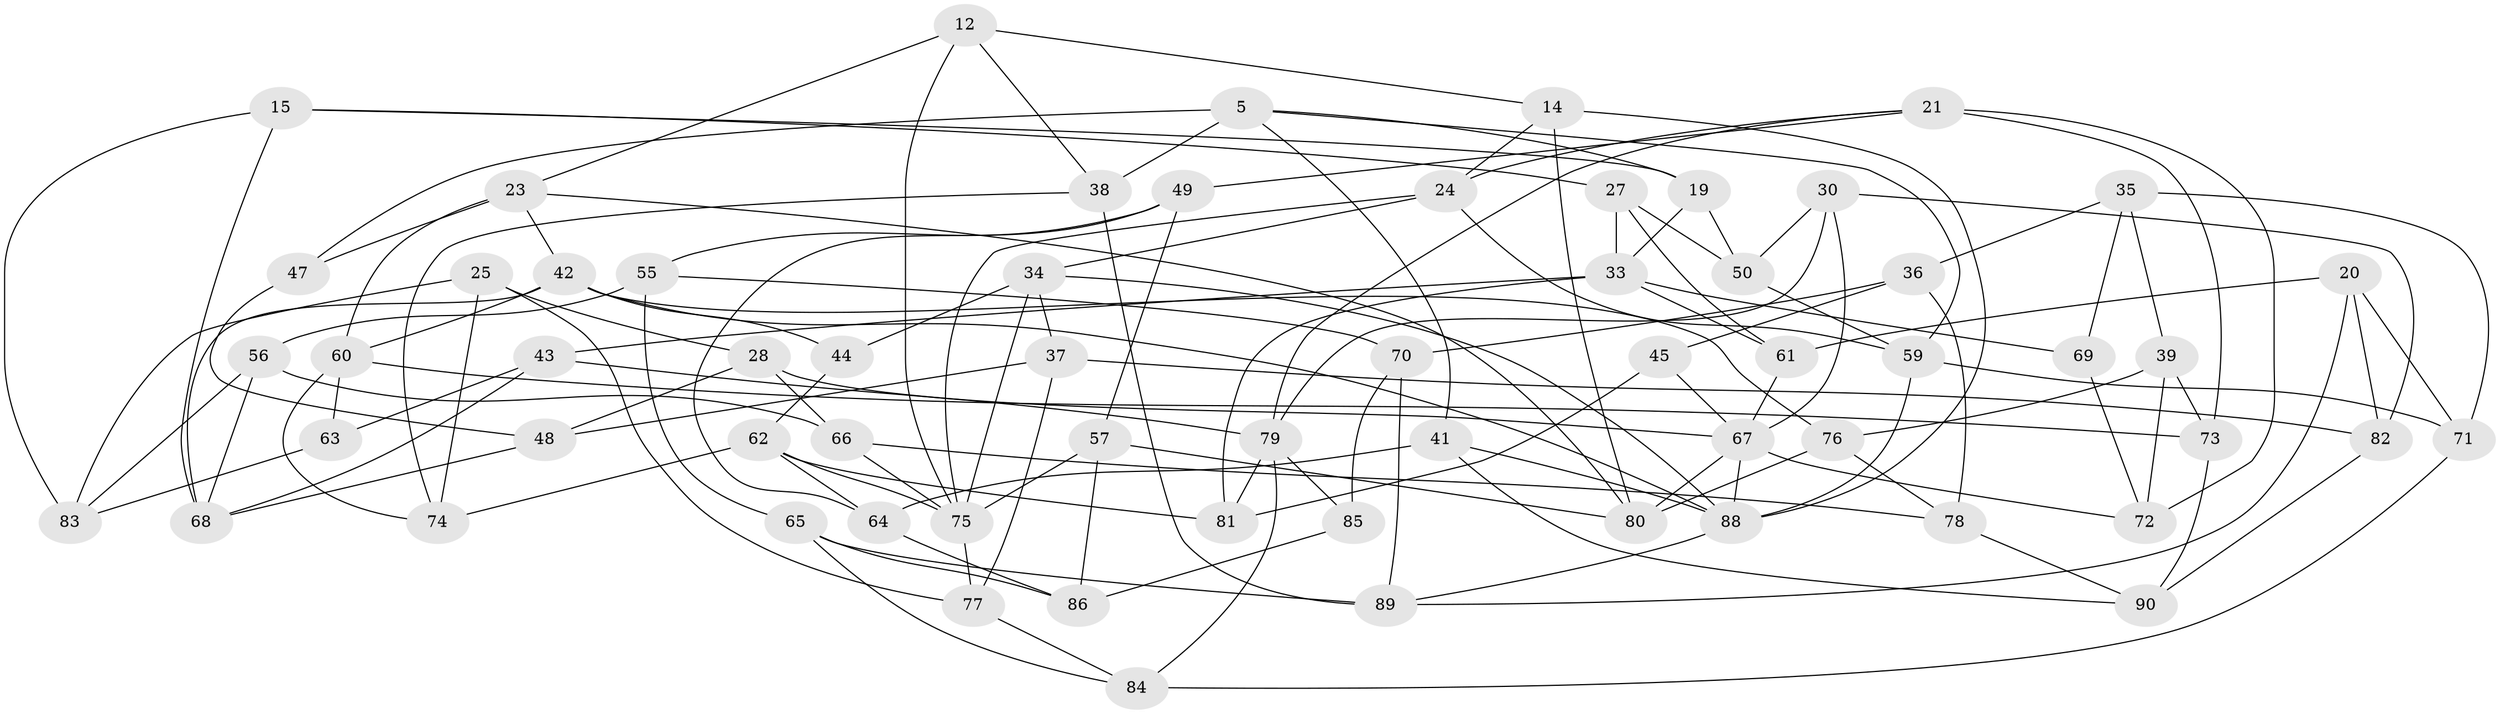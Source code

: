// original degree distribution, {4: 1.0}
// Generated by graph-tools (version 1.1) at 2025/02/03/04/25 22:02:47]
// undirected, 63 vertices, 136 edges
graph export_dot {
graph [start="1"]
  node [color=gray90,style=filled];
  5 [super="+1"];
  12;
  14 [super="+9"];
  15;
  19;
  20;
  21 [super="+16"];
  23 [super="+2"];
  24 [super="+8"];
  25;
  27;
  28;
  30;
  33 [super="+11"];
  34 [super="+32"];
  35;
  36;
  37;
  38 [super="+13"];
  39;
  41;
  42 [super="+7+31"];
  43;
  44;
  45;
  47;
  48;
  49;
  50;
  55;
  56;
  57;
  59 [super="+58"];
  60 [super="+54"];
  61;
  62 [super="+18"];
  63;
  64;
  65;
  66;
  67 [super="+6+52"];
  68 [super="+26"];
  69;
  70;
  71;
  72 [super="+51"];
  73;
  74;
  75 [super="+3+17"];
  76;
  77;
  78;
  79 [super="+29"];
  80 [super="+4"];
  81 [super="+40"];
  82;
  83;
  84;
  85;
  86;
  88 [super="+87"];
  89 [super="+46"];
  90;
  5 -- 47;
  5 -- 41;
  5 -- 38 [weight=2];
  5 -- 19;
  5 -- 59;
  12 -- 14;
  12 -- 23;
  12 -- 38;
  12 -- 75;
  14 -- 80 [weight=2];
  14 -- 88 [weight=2];
  14 -- 24;
  15 -- 27;
  15 -- 83;
  15 -- 19;
  15 -- 68;
  19 -- 50;
  19 -- 33;
  20 -- 71;
  20 -- 82;
  20 -- 89;
  20 -- 61;
  21 -- 72 [weight=2];
  21 -- 49;
  21 -- 79;
  21 -- 24;
  21 -- 73;
  23 -- 80;
  23 -- 47 [weight=2];
  23 -- 60;
  23 -- 42;
  24 -- 75;
  24 -- 34;
  24 -- 59 [weight=2];
  25 -- 74;
  25 -- 83;
  25 -- 77;
  25 -- 28;
  27 -- 50;
  27 -- 61;
  27 -- 33;
  28 -- 66;
  28 -- 48;
  28 -- 67;
  30 -- 50;
  30 -- 82;
  30 -- 79;
  30 -- 67;
  33 -- 61;
  33 -- 43;
  33 -- 81;
  33 -- 69;
  34 -- 44 [weight=2];
  34 -- 88;
  34 -- 37;
  34 -- 75;
  35 -- 71;
  35 -- 69;
  35 -- 39;
  35 -- 36;
  36 -- 70;
  36 -- 45;
  36 -- 78;
  37 -- 48;
  37 -- 77;
  37 -- 82;
  38 -- 74;
  38 -- 89 [weight=2];
  39 -- 73;
  39 -- 76;
  39 -- 72;
  41 -- 64;
  41 -- 90;
  41 -- 88;
  42 -- 68 [weight=2];
  42 -- 44;
  42 -- 76;
  42 -- 60;
  42 -- 88 [weight=2];
  43 -- 63;
  43 -- 68;
  43 -- 79;
  44 -- 62;
  45 -- 67;
  45 -- 81 [weight=2];
  47 -- 48;
  48 -- 68;
  49 -- 57;
  49 -- 55;
  49 -- 64;
  50 -- 59;
  55 -- 70;
  55 -- 65;
  55 -- 56;
  56 -- 83;
  56 -- 66;
  56 -- 68;
  57 -- 80;
  57 -- 75;
  57 -- 86;
  59 -- 71;
  59 -- 88;
  60 -- 73;
  60 -- 63 [weight=2];
  60 -- 74;
  61 -- 67;
  62 -- 64;
  62 -- 75 [weight=2];
  62 -- 81;
  62 -- 74;
  63 -- 83;
  64 -- 86;
  65 -- 84;
  65 -- 86;
  65 -- 89;
  66 -- 78;
  66 -- 75;
  67 -- 88 [weight=2];
  67 -- 80;
  67 -- 72;
  69 -- 72 [weight=2];
  70 -- 89;
  70 -- 85;
  71 -- 84;
  73 -- 90;
  75 -- 77;
  76 -- 78;
  76 -- 80;
  77 -- 84;
  78 -- 90;
  79 -- 81 [weight=2];
  79 -- 84;
  79 -- 85 [weight=2];
  82 -- 90;
  85 -- 86;
  88 -- 89;
}
